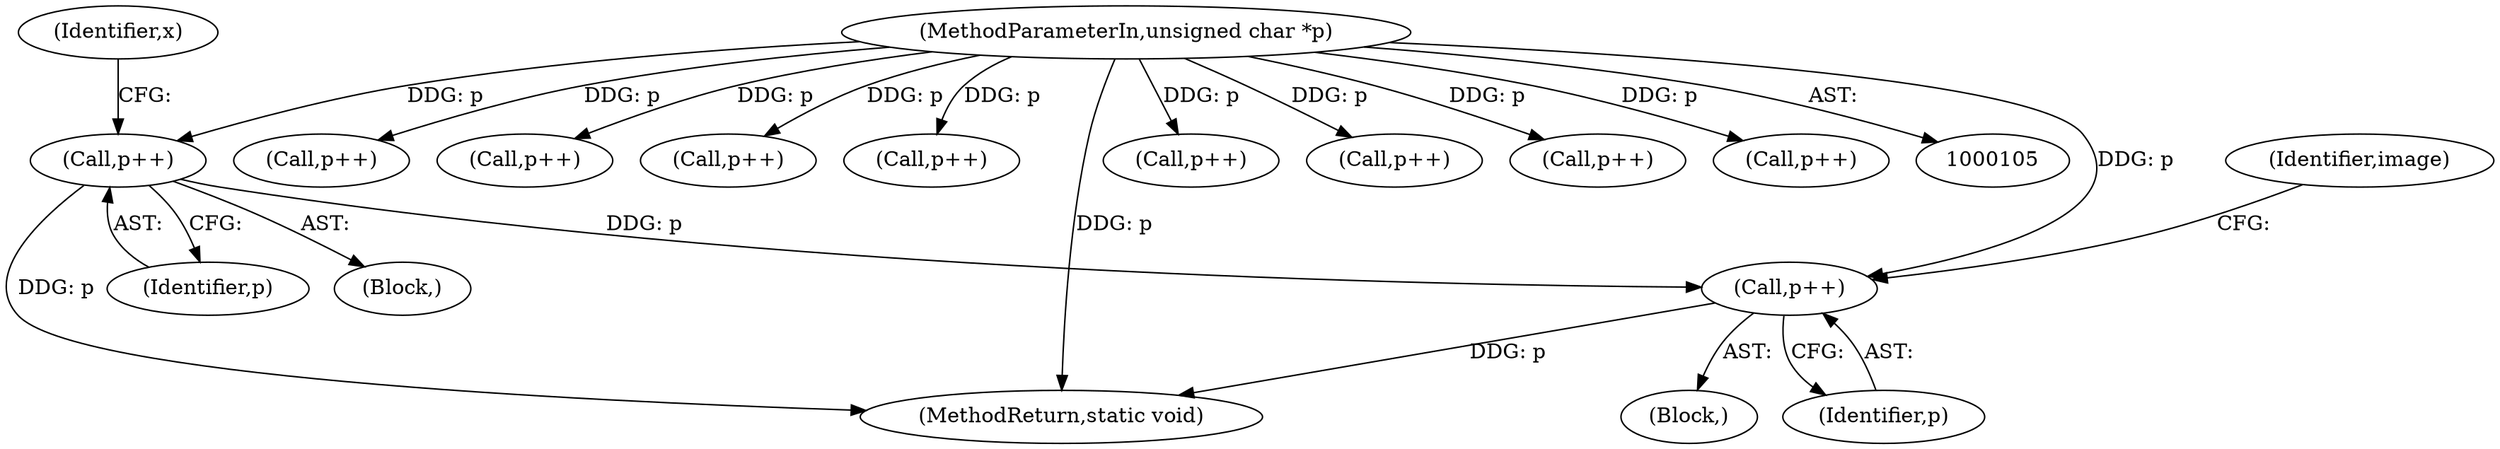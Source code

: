 digraph "0_ImageMagick_d9b2209a69ee90d8df81fb124eb66f593eb9f599@pointer" {
"1000523" [label="(Call,p++)"];
"1000416" [label="(Call,p++)"];
"1000106" [label="(MethodParameterIn,unsigned char *p)"];
"1000426" [label="(Block,)"];
"1000262" [label="(Call,p++)"];
"1000661" [label="(Call,p++)"];
"1000786" [label="(Call,p++)"];
"1000792" [label="(Call,p++)"];
"1000106" [label="(MethodParameterIn,unsigned char *p)"];
"1000731" [label="(Call,p++)"];
"1000624" [label="(Call,p++)"];
"1000311" [label="(Block,)"];
"1000309" [label="(Identifier,x)"];
"1000524" [label="(Identifier,p)"];
"1000206" [label="(Call,p++)"];
"1000528" [label="(Identifier,image)"];
"1000417" [label="(Identifier,p)"];
"1000803" [label="(MethodReturn,static void)"];
"1000780" [label="(Call,p++)"];
"1000523" [label="(Call,p++)"];
"1000416" [label="(Call,p++)"];
"1000523" -> "1000426"  [label="AST: "];
"1000523" -> "1000524"  [label="CFG: "];
"1000524" -> "1000523"  [label="AST: "];
"1000528" -> "1000523"  [label="CFG: "];
"1000523" -> "1000803"  [label="DDG: p"];
"1000416" -> "1000523"  [label="DDG: p"];
"1000106" -> "1000523"  [label="DDG: p"];
"1000416" -> "1000311"  [label="AST: "];
"1000416" -> "1000417"  [label="CFG: "];
"1000417" -> "1000416"  [label="AST: "];
"1000309" -> "1000416"  [label="CFG: "];
"1000416" -> "1000803"  [label="DDG: p"];
"1000106" -> "1000416"  [label="DDG: p"];
"1000106" -> "1000105"  [label="AST: "];
"1000106" -> "1000803"  [label="DDG: p"];
"1000106" -> "1000206"  [label="DDG: p"];
"1000106" -> "1000262"  [label="DDG: p"];
"1000106" -> "1000624"  [label="DDG: p"];
"1000106" -> "1000661"  [label="DDG: p"];
"1000106" -> "1000731"  [label="DDG: p"];
"1000106" -> "1000780"  [label="DDG: p"];
"1000106" -> "1000786"  [label="DDG: p"];
"1000106" -> "1000792"  [label="DDG: p"];
}
